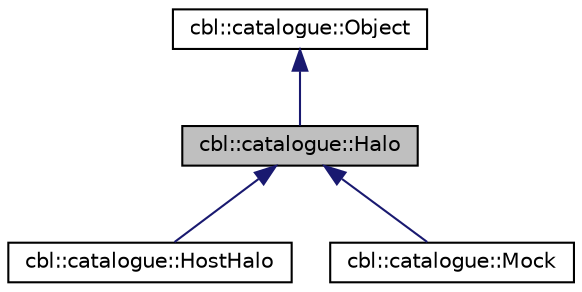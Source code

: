 digraph "cbl::catalogue::Halo"
{
  edge [fontname="Helvetica",fontsize="10",labelfontname="Helvetica",labelfontsize="10"];
  node [fontname="Helvetica",fontsize="10",shape=record];
  Node0 [label="cbl::catalogue::Halo",height=0.2,width=0.4,color="black", fillcolor="grey75", style="filled", fontcolor="black"];
  Node1 -> Node0 [dir="back",color="midnightblue",fontsize="10",style="solid",fontname="Helvetica"];
  Node1 [label="cbl::catalogue::Object",height=0.2,width=0.4,color="black", fillcolor="white", style="filled",URL="$d0/d1c/classcbl_1_1catalogue_1_1Object.html",tooltip="The class Object. "];
  Node0 -> Node2 [dir="back",color="midnightblue",fontsize="10",style="solid",fontname="Helvetica"];
  Node2 [label="cbl::catalogue::HostHalo",height=0.2,width=0.4,color="black", fillcolor="white", style="filled",URL="$dc/d9f/classcbl_1_1catalogue_1_1HostHalo.html",tooltip="The class HostHalo. "];
  Node0 -> Node3 [dir="back",color="midnightblue",fontsize="10",style="solid",fontname="Helvetica"];
  Node3 [label="cbl::catalogue::Mock",height=0.2,width=0.4,color="black", fillcolor="white", style="filled",URL="$d2/dd7/classcbl_1_1catalogue_1_1Mock.html",tooltip="The class Mock. "];
}
